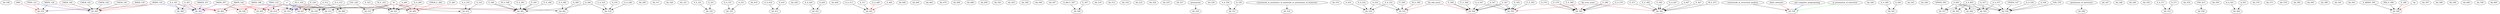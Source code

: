 digraph G {
    AA_198;
    edge [color=black];
    MATH_126 -> AA_210;
    MATH_136 -> AA_210;
    edge [color=red];
    PHYS_121 -> AA_210;
    AWS -> AA_210;
    edge [color=black];
    CHEM_140 -> AA_260;
    CHEM_142 -> AA_260;
    CHEM_144 -> AA_260;
    CHEM_145 -> AA_260;
    edge [color=red];
    MATH_126 -> AA_260;
    MATH_129 -> AA_260;
    MATH_136 -> AA_260;
    edge [color=blue];
    PHYS_121 -> AA_260;
    AA_299;
    edge [color=black];
    A_A_260 -> AA_301;
    A_260 -> AA_301;
    M_E_323 -> AA_301;
    E_323 -> AA_301;
    W -> AA_301;
    edge [color=black];
    A_A_301 -> AA_302;
    A_301 -> AA_302;
    edge [color=red];
    PHYS_123 -> AA_302;
    edge [color=blue];
    AMATH_351 -> AA_302;
    MATH_136 -> AA_302;
    MATH_307 -> AA_302;
    edge [color=black];
    M_E_230 -> AA_310;
    E_230 -> AA_310;
    A -> AA_310;
    AA_311;
    edge [color=black];
    M_E_230 -> AA_312;
    E_230 -> AA_312;
    W -> AA_312;
    AA_320;
    AA_321;
    edge [color=black];
    A_A_321 -> AA_322;
    A_321 -> AA_322;
    edge [color=black];
    CEE_220 -> AA_331;
    W -> AA_331;
    edge [color=black];
    A_A_331 -> AA_332;
    A_331 -> AA_332;
    edge [color=black];
    A_A_301 -> AA_360;
    A_301 -> AA_360;
    edge [color=black];
    PHYS_123 -> AA_400;
    edge [color=red];
    A_A_260 -> AA_400;
    A_260 -> AA_400;
    CHEM_E_260 -> AA_400;
    E_260 -> AA_400;
    W -> AA_400;
    edge [color=black];
    MATH_324 -> AA_402;
    edge [color=red];
    A_A_301 -> AA_402;
    A_301 -> AA_402;
    A -> AA_402;
    edge [color=black];
    PHYS_123 -> AA_405;
    edge [color=red];
    MATH_324 -> AA_405;
    A -> AA_405;
    AA_410;
    edge [color=black];
    A_A_410 -> AA_411;
    A_410 -> AA_411;
    edge [color=black];
    PHYS_123 -> AA_419;
    edge [color=red];
    MATH_307 -> AA_419;
    W -> AA_419;
    AA_420;
    edge [color=black];
    A_A_420 -> AA_421;
    A_420 -> AA_421;
    edge [color=black];
    CEE_220 -> AA_430;
    A -> AA_430;
    edge [color=black];
    A_A_332 -> AA_432;
    A_332 -> AA_432;
    W -> AA_432;
    AA_440;
    edge [color=black];
    A_A_311 -> AA_441;
    A_311 -> AA_441;
    edge [color=red];
    A_A_440 -> AA_441;
    A_440 -> AA_441;
    edge [color=black];
    A_A_312 -> AA_447;
    A_312 -> AA_447;
    edge [color=red];
    M_E_230 -> AA_447;
    E_230 -> AA_447;
    edge [color=blue];
    MATH_308 -> AA_447;
    A -> AA_447;
    AA_448;
    AA_449;
    edge [color=black];
    A_A_360 -> AA_461;
    A_360 -> AA_461;
    A -> AA_461;
    AA_462;
    AA_470;
    edge [color=black];
    A_A_312 -> AA_480;
    A_312 -> AA_480;
    AA_496;
    AA_498;
    AA_499;
    AA_501;
    AA_503;
    AA_504;
    AA_506;
    AA_507;
    edge [color=black];
    A_AM_E_507 -> AA_508;
    E_507 -> AA_508;
    AA_510;
    AA_513;
    AA_516;
    edge [color=black];
    A_A_516 -> AA_518;
    A_516 -> AA_518;
    A_A_548 -> AA_518;
    A_548 -> AA_518;
    AA_523;
    AA_524;
    AA_525;
    AA_527;
    edge [color=black];
    MATH_307 -> AA_528;
    edge [color=red];
    MATH_308 -> AA_528;
    edge [color=black];
    permission -> AA_529;
    AA_530;
    edge [color=black];
    A_A_530 -> AA_531;
    A_530 -> AA_531;
    edge [color=black];
    coursework_in_mechanics_of_matierals_or_permission_of_instructor -> AA_532;
    AA_533;
    edge [color=black];
    A_A_432 -> AA_534;
    A_432 -> AA_534;
    A_A_532 -> AA_534;
    A_532 -> AA_534;
    edge [color=black];
    A_A_532 -> AA_535;
    A_532 -> AA_535;
    M_E_500 -> AA_535;
    E_500 -> AA_535;
    edge [color=red];
    Sp_odd_years -> AA_535;
    edge [color=black];
    coursework_in_structural_analysis -> AA_538;
    edge [color=red];
    finite_elements -> AA_538;
    edge [color=blue];
    and_computer_programming -> AA_538;
    edge [color=green];
    or_permission_of_instructor -> AA_538;
    AA_540;
    edge [color=black];
    A_A_540 -> AA_541;
    A_540 -> AA_541;
    AA_543;
    AA_544;
    edge [color=black];
    A_A_405 -> AA_545;
    A_405 -> AA_545;
    A_A_557 -> AA_545;
    A_557 -> AA_545;
    edge [color=black];
    permission_of_instructor -> AA_546;
    AA_547;
    AA_548;
    AA_549;
    AA_550;
    edge [color=black];
    A_A_571 -> AA_553;
    A_571 -> AA_553;
    AA_554;
    edge [color=black];
    ESS_415 -> AA_556;
    edge [color=black];
    A_A_405 -> AA_557;
    A_405 -> AA_557;
    GPHYS_505 -> AA_557;
    edge [color=black];
    A_A_405 -> AA_558;
    A_405 -> AA_558;
    A_A_556 -> AA_558;
    A_556 -> AA_558;
    A_A_557 -> AA_558;
    A_557 -> AA_558;
    ESS_576 -> AA_558;
    GPHYS_537 -> AA_558;
    AA_559;
    edge [color=black];
    A_A_405 -> AA_560;
    A_405 -> AA_560;
    edge [color=black];
    A_A_501 -> AA_564;
    A_501 -> AA_564;
    edge [color=black];
    A_A_405 -> AA_565;
    A_405 -> AA_565;
    AA_570;
    AA_571;
    AA_578;
    edge [color=black];
    A_A_570 -> AA_580;
    A_570 -> AA_580;
    E_570 -> AA_580;
    E_570 -> AA_580;
    E_E_580 -> AA_580;
    E_580 -> AA_580;
    E_580 -> AA_580;
    edge [color=red];
    Sp_even_years -> AA_580;
    edge [color=black];
    E_E_548 -> AA_581;
    E_548 -> AA_581;
    A_548 -> AA_581;
    M_E_548 -> AA_581;
    E_548 -> AA_581;
    E_E_581 -> AA_581;
    E_581 -> AA_581;
    E_581 -> AA_581;
    edge [color=red];
    W -> AA_581;
    edge [color=black];
    A_A_447 -> AA_582;
    A_447 -> AA_582;
    E_447 -> AA_582;
    M_E_471 -> AA_582;
    E_471 -> AA_582;
    E_E_582 -> AA_582;
    E_582 -> AA_582;
    E_582 -> AA_582;
    edge [color=red];
    Sp_even_years -> AA_582;
    AA_583;
    AA_585;
    AA_589;
    AA_591;
    edge [color=black];
    A_A_547 -> AA_593;
    A_547 -> AA_593;
    E_547 -> AA_593;
    E_547 -> AA_593;
    E_E_593 -> AA_593;
    E_593 -> AA_593;
    E_593 -> AA_593;
    edge [color=red];
    Sp_even_years -> AA_593;
    edge [color=black];
    A_A_547 -> AA_594;
    A_547 -> AA_594;
    E_547 -> AA_594;
    E_547 -> AA_594;
    E_E_594 -> AA_594;
    E_594 -> AA_594;
    E_594 -> AA_594;
    edge [color=red];
    Sp_odd_years -> AA_594;
    AA_595;
    edge [color=black];
    A_AINDE_595 -> AA_596;
    IND_E_596 -> AA_596;
    E_596 -> AA_596;
    edge [color=red];
    Sp -> AA_596;
    AA_597;
    AA_598;
    AA_599;
    AA_600;
    AA_700;
    AA_800;
}
